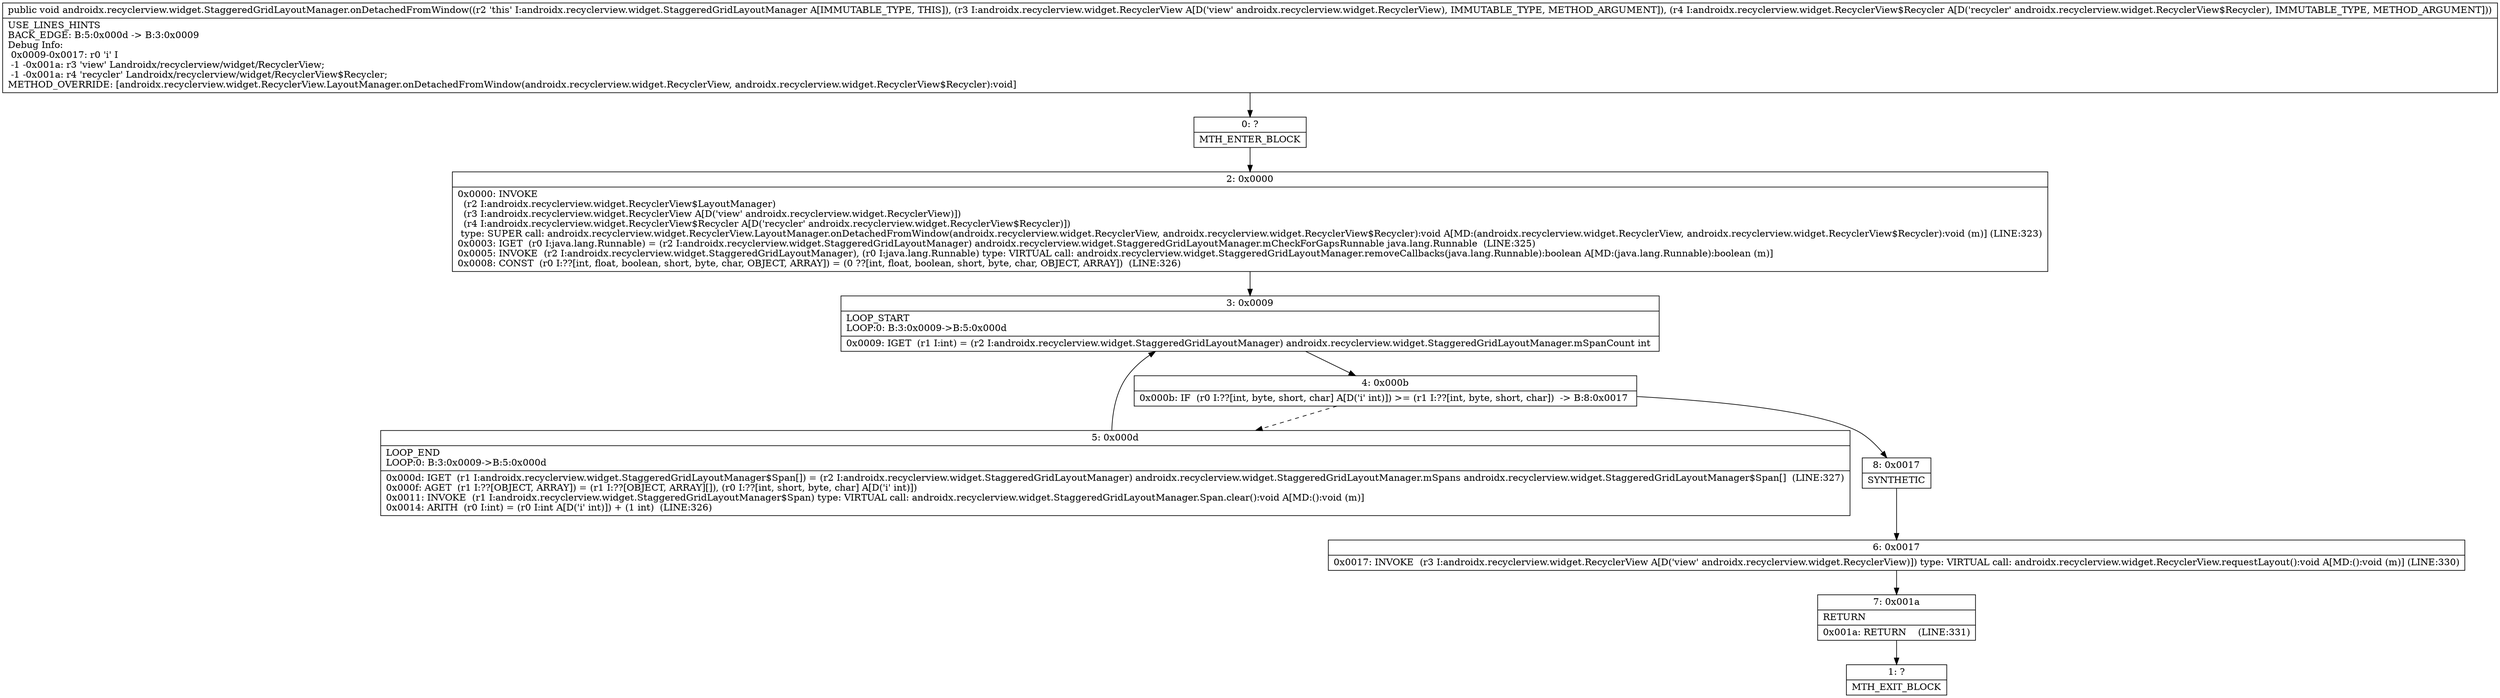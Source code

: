 digraph "CFG forandroidx.recyclerview.widget.StaggeredGridLayoutManager.onDetachedFromWindow(Landroidx\/recyclerview\/widget\/RecyclerView;Landroidx\/recyclerview\/widget\/RecyclerView$Recycler;)V" {
Node_0 [shape=record,label="{0\:\ ?|MTH_ENTER_BLOCK\l}"];
Node_2 [shape=record,label="{2\:\ 0x0000|0x0000: INVOKE  \l  (r2 I:androidx.recyclerview.widget.RecyclerView$LayoutManager)\l  (r3 I:androidx.recyclerview.widget.RecyclerView A[D('view' androidx.recyclerview.widget.RecyclerView)])\l  (r4 I:androidx.recyclerview.widget.RecyclerView$Recycler A[D('recycler' androidx.recyclerview.widget.RecyclerView$Recycler)])\l type: SUPER call: androidx.recyclerview.widget.RecyclerView.LayoutManager.onDetachedFromWindow(androidx.recyclerview.widget.RecyclerView, androidx.recyclerview.widget.RecyclerView$Recycler):void A[MD:(androidx.recyclerview.widget.RecyclerView, androidx.recyclerview.widget.RecyclerView$Recycler):void (m)] (LINE:323)\l0x0003: IGET  (r0 I:java.lang.Runnable) = (r2 I:androidx.recyclerview.widget.StaggeredGridLayoutManager) androidx.recyclerview.widget.StaggeredGridLayoutManager.mCheckForGapsRunnable java.lang.Runnable  (LINE:325)\l0x0005: INVOKE  (r2 I:androidx.recyclerview.widget.StaggeredGridLayoutManager), (r0 I:java.lang.Runnable) type: VIRTUAL call: androidx.recyclerview.widget.StaggeredGridLayoutManager.removeCallbacks(java.lang.Runnable):boolean A[MD:(java.lang.Runnable):boolean (m)]\l0x0008: CONST  (r0 I:??[int, float, boolean, short, byte, char, OBJECT, ARRAY]) = (0 ??[int, float, boolean, short, byte, char, OBJECT, ARRAY])  (LINE:326)\l}"];
Node_3 [shape=record,label="{3\:\ 0x0009|LOOP_START\lLOOP:0: B:3:0x0009\-\>B:5:0x000d\l|0x0009: IGET  (r1 I:int) = (r2 I:androidx.recyclerview.widget.StaggeredGridLayoutManager) androidx.recyclerview.widget.StaggeredGridLayoutManager.mSpanCount int \l}"];
Node_4 [shape=record,label="{4\:\ 0x000b|0x000b: IF  (r0 I:??[int, byte, short, char] A[D('i' int)]) \>= (r1 I:??[int, byte, short, char])  \-\> B:8:0x0017 \l}"];
Node_5 [shape=record,label="{5\:\ 0x000d|LOOP_END\lLOOP:0: B:3:0x0009\-\>B:5:0x000d\l|0x000d: IGET  (r1 I:androidx.recyclerview.widget.StaggeredGridLayoutManager$Span[]) = (r2 I:androidx.recyclerview.widget.StaggeredGridLayoutManager) androidx.recyclerview.widget.StaggeredGridLayoutManager.mSpans androidx.recyclerview.widget.StaggeredGridLayoutManager$Span[]  (LINE:327)\l0x000f: AGET  (r1 I:??[OBJECT, ARRAY]) = (r1 I:??[OBJECT, ARRAY][]), (r0 I:??[int, short, byte, char] A[D('i' int)]) \l0x0011: INVOKE  (r1 I:androidx.recyclerview.widget.StaggeredGridLayoutManager$Span) type: VIRTUAL call: androidx.recyclerview.widget.StaggeredGridLayoutManager.Span.clear():void A[MD:():void (m)]\l0x0014: ARITH  (r0 I:int) = (r0 I:int A[D('i' int)]) + (1 int)  (LINE:326)\l}"];
Node_8 [shape=record,label="{8\:\ 0x0017|SYNTHETIC\l}"];
Node_6 [shape=record,label="{6\:\ 0x0017|0x0017: INVOKE  (r3 I:androidx.recyclerview.widget.RecyclerView A[D('view' androidx.recyclerview.widget.RecyclerView)]) type: VIRTUAL call: androidx.recyclerview.widget.RecyclerView.requestLayout():void A[MD:():void (m)] (LINE:330)\l}"];
Node_7 [shape=record,label="{7\:\ 0x001a|RETURN\l|0x001a: RETURN    (LINE:331)\l}"];
Node_1 [shape=record,label="{1\:\ ?|MTH_EXIT_BLOCK\l}"];
MethodNode[shape=record,label="{public void androidx.recyclerview.widget.StaggeredGridLayoutManager.onDetachedFromWindow((r2 'this' I:androidx.recyclerview.widget.StaggeredGridLayoutManager A[IMMUTABLE_TYPE, THIS]), (r3 I:androidx.recyclerview.widget.RecyclerView A[D('view' androidx.recyclerview.widget.RecyclerView), IMMUTABLE_TYPE, METHOD_ARGUMENT]), (r4 I:androidx.recyclerview.widget.RecyclerView$Recycler A[D('recycler' androidx.recyclerview.widget.RecyclerView$Recycler), IMMUTABLE_TYPE, METHOD_ARGUMENT]))  | USE_LINES_HINTS\lBACK_EDGE: B:5:0x000d \-\> B:3:0x0009\lDebug Info:\l  0x0009\-0x0017: r0 'i' I\l  \-1 \-0x001a: r3 'view' Landroidx\/recyclerview\/widget\/RecyclerView;\l  \-1 \-0x001a: r4 'recycler' Landroidx\/recyclerview\/widget\/RecyclerView$Recycler;\lMETHOD_OVERRIDE: [androidx.recyclerview.widget.RecyclerView.LayoutManager.onDetachedFromWindow(androidx.recyclerview.widget.RecyclerView, androidx.recyclerview.widget.RecyclerView$Recycler):void]\l}"];
MethodNode -> Node_0;Node_0 -> Node_2;
Node_2 -> Node_3;
Node_3 -> Node_4;
Node_4 -> Node_5[style=dashed];
Node_4 -> Node_8;
Node_5 -> Node_3;
Node_8 -> Node_6;
Node_6 -> Node_7;
Node_7 -> Node_1;
}

